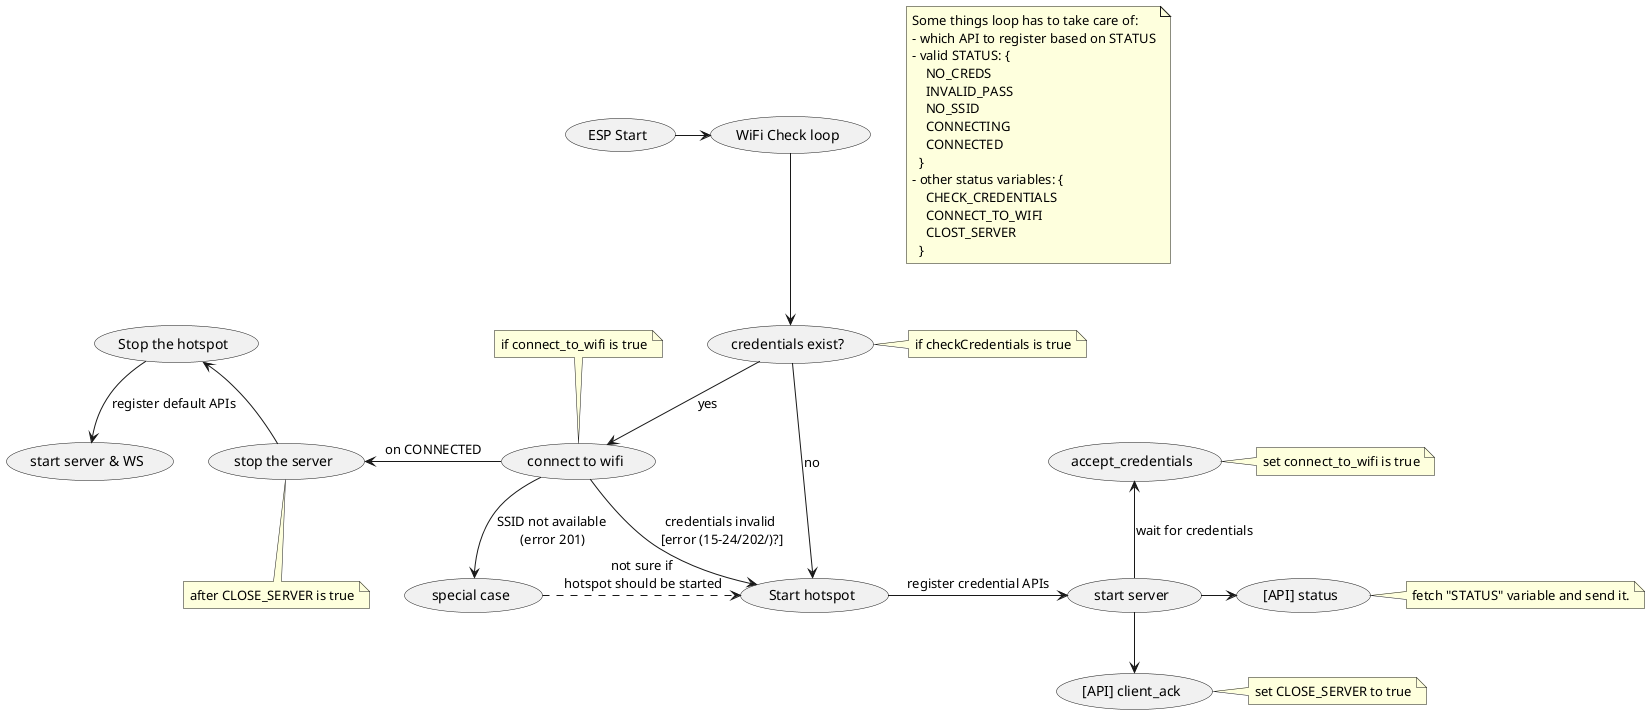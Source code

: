 @startuml wifi big brain logic
usecase (WiFi Check loop) as wificheck
usecase (Start hotspot) as starthotspot
(ESP Start)->wificheck
wificheck-->(credentials exist?)

' start chain reaction tests

(credentials exist?)->starthotspot : no
(credentials exist?)-->(connect to wifi) : yes
(connect to wifi)-->(special case) : SSID not available \n(error 201)
(connect to wifi)->starthotspot : credentials invalid \n[error (15-24/202/)?]
(special case).>starthotspot : not sure if\n hotspot should be started

' on wifi connect success
(connect to wifi)-left->(stop the server) : on CONNECTED
(Stop the hotspot)<--(stop the server)
(Stop the hotspot)-->(start server & WS) : register default APIs

' hotspot routine?
starthotspot->(start server) : register credential APIs
(accept_credentials)<--(start server) : wait for credentials
' (accept_credentials)->(set recheck flag to true) : option 2 set a flag to true \nwhich the other loop will \nlook for constantly
(start server) -right-> ([API] status)
(start server) -down-> ([API] client_ack)

note right of (credentials exist?): if checkCredentials is true
note top of (connect to wifi): if connect_to_wifi is true
note right of (accept_credentials): set connect_to_wifi is true
note right of ([API] status): fetch "STATUS" variable and send it.
note right of ([API] client_ack): set CLOSE_SERVER to true
note bottom of (stop the server): after CLOSE_SERVER is true

note as n1
    Some things loop has to take care of:
    - which API to register based on STATUS
    - valid STATUS: {
        NO_CREDS
        INVALID_PASS
        NO_SSID
        CONNECTING
        CONNECTED
      }
    - other status variables: {
        CHECK_CREDENTIALS
        CONNECT_TO_WIFI
        CLOST_SERVER
      }
end note
' note "connect_to_wifi is true" as connect_note
' connect_note - (connect to wifi)

@enduml
